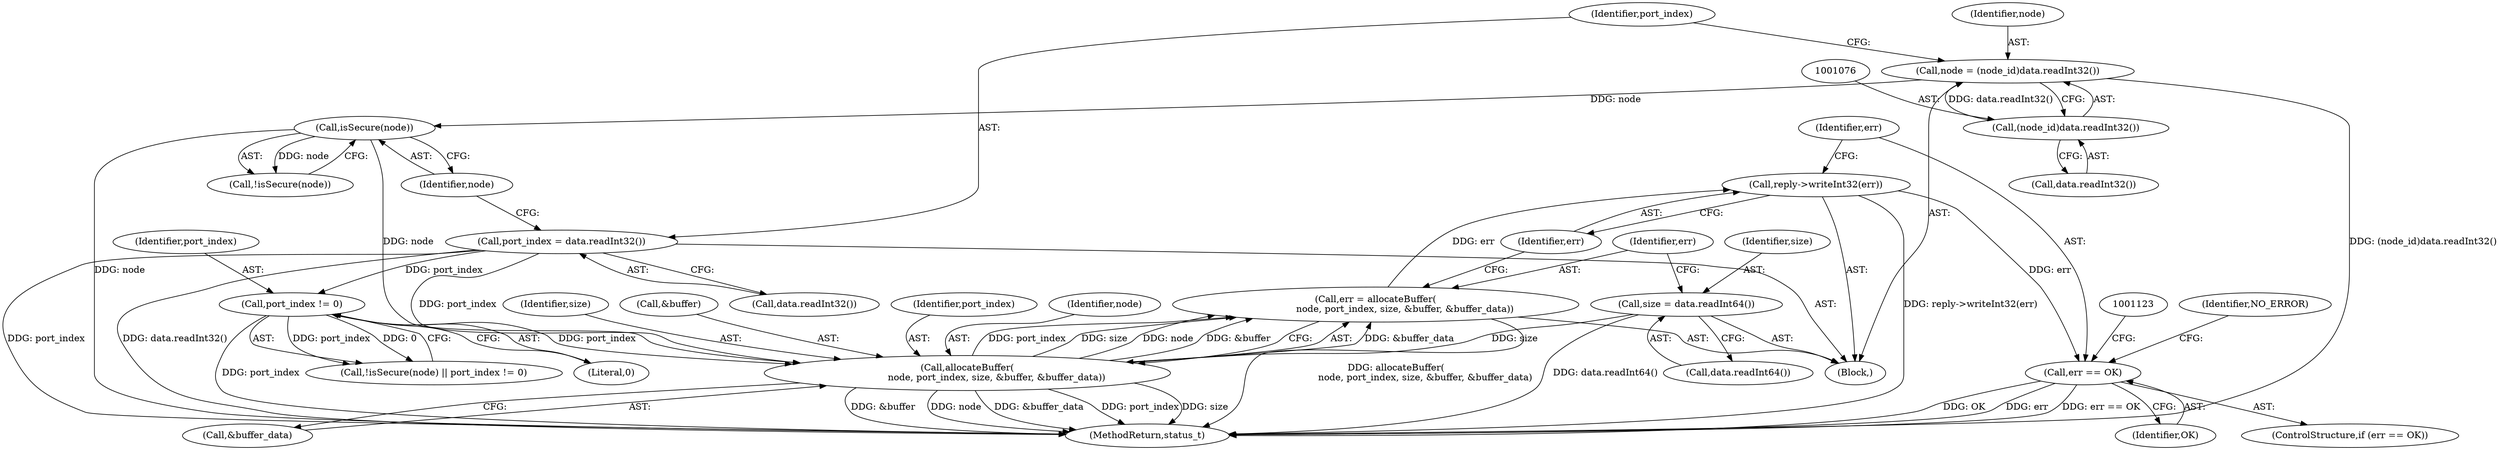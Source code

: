 digraph "0_Android_0bb5ced60304da7f61478ffd359e7ba65d72f181@API" {
"1001114" [label="(Call,reply->writeInt32(err))"];
"1001104" [label="(Call,err = allocateBuffer(\n                    node, port_index, size, &buffer, &buffer_data))"];
"1001106" [label="(Call,allocateBuffer(\n                    node, port_index, size, &buffer, &buffer_data))"];
"1001085" [label="(Call,isSecure(node))"];
"1001073" [label="(Call,node = (node_id)data.readInt32())"];
"1001075" [label="(Call,(node_id)data.readInt32())"];
"1001079" [label="(Call,port_index = data.readInt32())"];
"1001087" [label="(Call,port_index != 0)"];
"1001098" [label="(Call,size = data.readInt64())"];
"1001117" [label="(Call,err == OK)"];
"1001105" [label="(Identifier,err)"];
"1001074" [label="(Identifier,node)"];
"1001110" [label="(Call,&buffer)"];
"1001115" [label="(Identifier,err)"];
"1001108" [label="(Identifier,port_index)"];
"1001119" [label="(Identifier,OK)"];
"1001084" [label="(Call,!isSecure(node))"];
"1001337" [label="(MethodReturn,status_t)"];
"1001107" [label="(Identifier,node)"];
"1001117" [label="(Call,err == OK)"];
"1001077" [label="(Call,data.readInt32())"];
"1001100" [label="(Call,data.readInt64())"];
"1001079" [label="(Call,port_index = data.readInt32())"];
"1001130" [label="(Identifier,NO_ERROR)"];
"1001109" [label="(Identifier,size)"];
"1001104" [label="(Call,err = allocateBuffer(\n                    node, port_index, size, &buffer, &buffer_data))"];
"1001085" [label="(Call,isSecure(node))"];
"1001098" [label="(Call,size = data.readInt64())"];
"1001083" [label="(Call,!isSecure(node) || port_index != 0)"];
"1001081" [label="(Call,data.readInt32())"];
"1001114" [label="(Call,reply->writeInt32(err))"];
"1001080" [label="(Identifier,port_index)"];
"1001099" [label="(Identifier,size)"];
"1001116" [label="(ControlStructure,if (err == OK))"];
"1001112" [label="(Call,&buffer_data)"];
"1001118" [label="(Identifier,err)"];
"1001067" [label="(Block,)"];
"1001106" [label="(Call,allocateBuffer(\n                    node, port_index, size, &buffer, &buffer_data))"];
"1001075" [label="(Call,(node_id)data.readInt32())"];
"1001088" [label="(Identifier,port_index)"];
"1001086" [label="(Identifier,node)"];
"1001073" [label="(Call,node = (node_id)data.readInt32())"];
"1001087" [label="(Call,port_index != 0)"];
"1001089" [label="(Literal,0)"];
"1001114" -> "1001067"  [label="AST: "];
"1001114" -> "1001115"  [label="CFG: "];
"1001115" -> "1001114"  [label="AST: "];
"1001118" -> "1001114"  [label="CFG: "];
"1001114" -> "1001337"  [label="DDG: reply->writeInt32(err)"];
"1001104" -> "1001114"  [label="DDG: err"];
"1001114" -> "1001117"  [label="DDG: err"];
"1001104" -> "1001067"  [label="AST: "];
"1001104" -> "1001106"  [label="CFG: "];
"1001105" -> "1001104"  [label="AST: "];
"1001106" -> "1001104"  [label="AST: "];
"1001115" -> "1001104"  [label="CFG: "];
"1001104" -> "1001337"  [label="DDG: allocateBuffer(\n                    node, port_index, size, &buffer, &buffer_data)"];
"1001106" -> "1001104"  [label="DDG: &buffer_data"];
"1001106" -> "1001104"  [label="DDG: port_index"];
"1001106" -> "1001104"  [label="DDG: size"];
"1001106" -> "1001104"  [label="DDG: node"];
"1001106" -> "1001104"  [label="DDG: &buffer"];
"1001106" -> "1001112"  [label="CFG: "];
"1001107" -> "1001106"  [label="AST: "];
"1001108" -> "1001106"  [label="AST: "];
"1001109" -> "1001106"  [label="AST: "];
"1001110" -> "1001106"  [label="AST: "];
"1001112" -> "1001106"  [label="AST: "];
"1001106" -> "1001337"  [label="DDG: port_index"];
"1001106" -> "1001337"  [label="DDG: size"];
"1001106" -> "1001337"  [label="DDG: &buffer"];
"1001106" -> "1001337"  [label="DDG: node"];
"1001106" -> "1001337"  [label="DDG: &buffer_data"];
"1001085" -> "1001106"  [label="DDG: node"];
"1001079" -> "1001106"  [label="DDG: port_index"];
"1001087" -> "1001106"  [label="DDG: port_index"];
"1001098" -> "1001106"  [label="DDG: size"];
"1001085" -> "1001084"  [label="AST: "];
"1001085" -> "1001086"  [label="CFG: "];
"1001086" -> "1001085"  [label="AST: "];
"1001084" -> "1001085"  [label="CFG: "];
"1001085" -> "1001337"  [label="DDG: node"];
"1001085" -> "1001084"  [label="DDG: node"];
"1001073" -> "1001085"  [label="DDG: node"];
"1001073" -> "1001067"  [label="AST: "];
"1001073" -> "1001075"  [label="CFG: "];
"1001074" -> "1001073"  [label="AST: "];
"1001075" -> "1001073"  [label="AST: "];
"1001080" -> "1001073"  [label="CFG: "];
"1001073" -> "1001337"  [label="DDG: (node_id)data.readInt32()"];
"1001075" -> "1001073"  [label="DDG: data.readInt32()"];
"1001075" -> "1001077"  [label="CFG: "];
"1001076" -> "1001075"  [label="AST: "];
"1001077" -> "1001075"  [label="AST: "];
"1001079" -> "1001067"  [label="AST: "];
"1001079" -> "1001081"  [label="CFG: "];
"1001080" -> "1001079"  [label="AST: "];
"1001081" -> "1001079"  [label="AST: "];
"1001086" -> "1001079"  [label="CFG: "];
"1001079" -> "1001337"  [label="DDG: port_index"];
"1001079" -> "1001337"  [label="DDG: data.readInt32()"];
"1001079" -> "1001087"  [label="DDG: port_index"];
"1001087" -> "1001083"  [label="AST: "];
"1001087" -> "1001089"  [label="CFG: "];
"1001088" -> "1001087"  [label="AST: "];
"1001089" -> "1001087"  [label="AST: "];
"1001083" -> "1001087"  [label="CFG: "];
"1001087" -> "1001337"  [label="DDG: port_index"];
"1001087" -> "1001083"  [label="DDG: port_index"];
"1001087" -> "1001083"  [label="DDG: 0"];
"1001098" -> "1001067"  [label="AST: "];
"1001098" -> "1001100"  [label="CFG: "];
"1001099" -> "1001098"  [label="AST: "];
"1001100" -> "1001098"  [label="AST: "];
"1001105" -> "1001098"  [label="CFG: "];
"1001098" -> "1001337"  [label="DDG: data.readInt64()"];
"1001117" -> "1001116"  [label="AST: "];
"1001117" -> "1001119"  [label="CFG: "];
"1001118" -> "1001117"  [label="AST: "];
"1001119" -> "1001117"  [label="AST: "];
"1001123" -> "1001117"  [label="CFG: "];
"1001130" -> "1001117"  [label="CFG: "];
"1001117" -> "1001337"  [label="DDG: OK"];
"1001117" -> "1001337"  [label="DDG: err"];
"1001117" -> "1001337"  [label="DDG: err == OK"];
}
